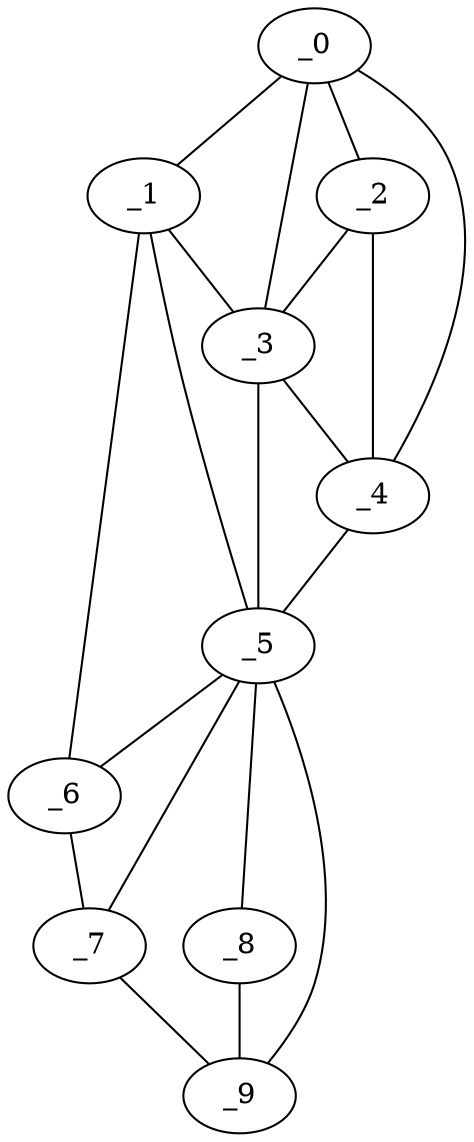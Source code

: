 graph "obj10__225.gxl" {
	_0	 [x=7,
		y=18];
	_1	 [x=12,
		y=51];
	_0 -- _1	 [valence=1];
	_2	 [x=14,
		y=23];
	_0 -- _2	 [valence=1];
	_3	 [x=15,
		y=30];
	_0 -- _3	 [valence=2];
	_4	 [x=24,
		y=16];
	_0 -- _4	 [valence=1];
	_1 -- _3	 [valence=2];
	_5	 [x=67,
		y=14];
	_1 -- _5	 [valence=2];
	_6	 [x=109,
		y=103];
	_1 -- _6	 [valence=1];
	_2 -- _3	 [valence=2];
	_2 -- _4	 [valence=2];
	_3 -- _4	 [valence=1];
	_3 -- _5	 [valence=2];
	_4 -- _5	 [valence=1];
	_5 -- _6	 [valence=2];
	_7	 [x=123,
		y=60];
	_5 -- _7	 [valence=2];
	_8	 [x=124,
		y=26];
	_5 -- _8	 [valence=1];
	_9	 [x=124,
		y=33];
	_5 -- _9	 [valence=1];
	_6 -- _7	 [valence=1];
	_7 -- _9	 [valence=1];
	_8 -- _9	 [valence=1];
}
